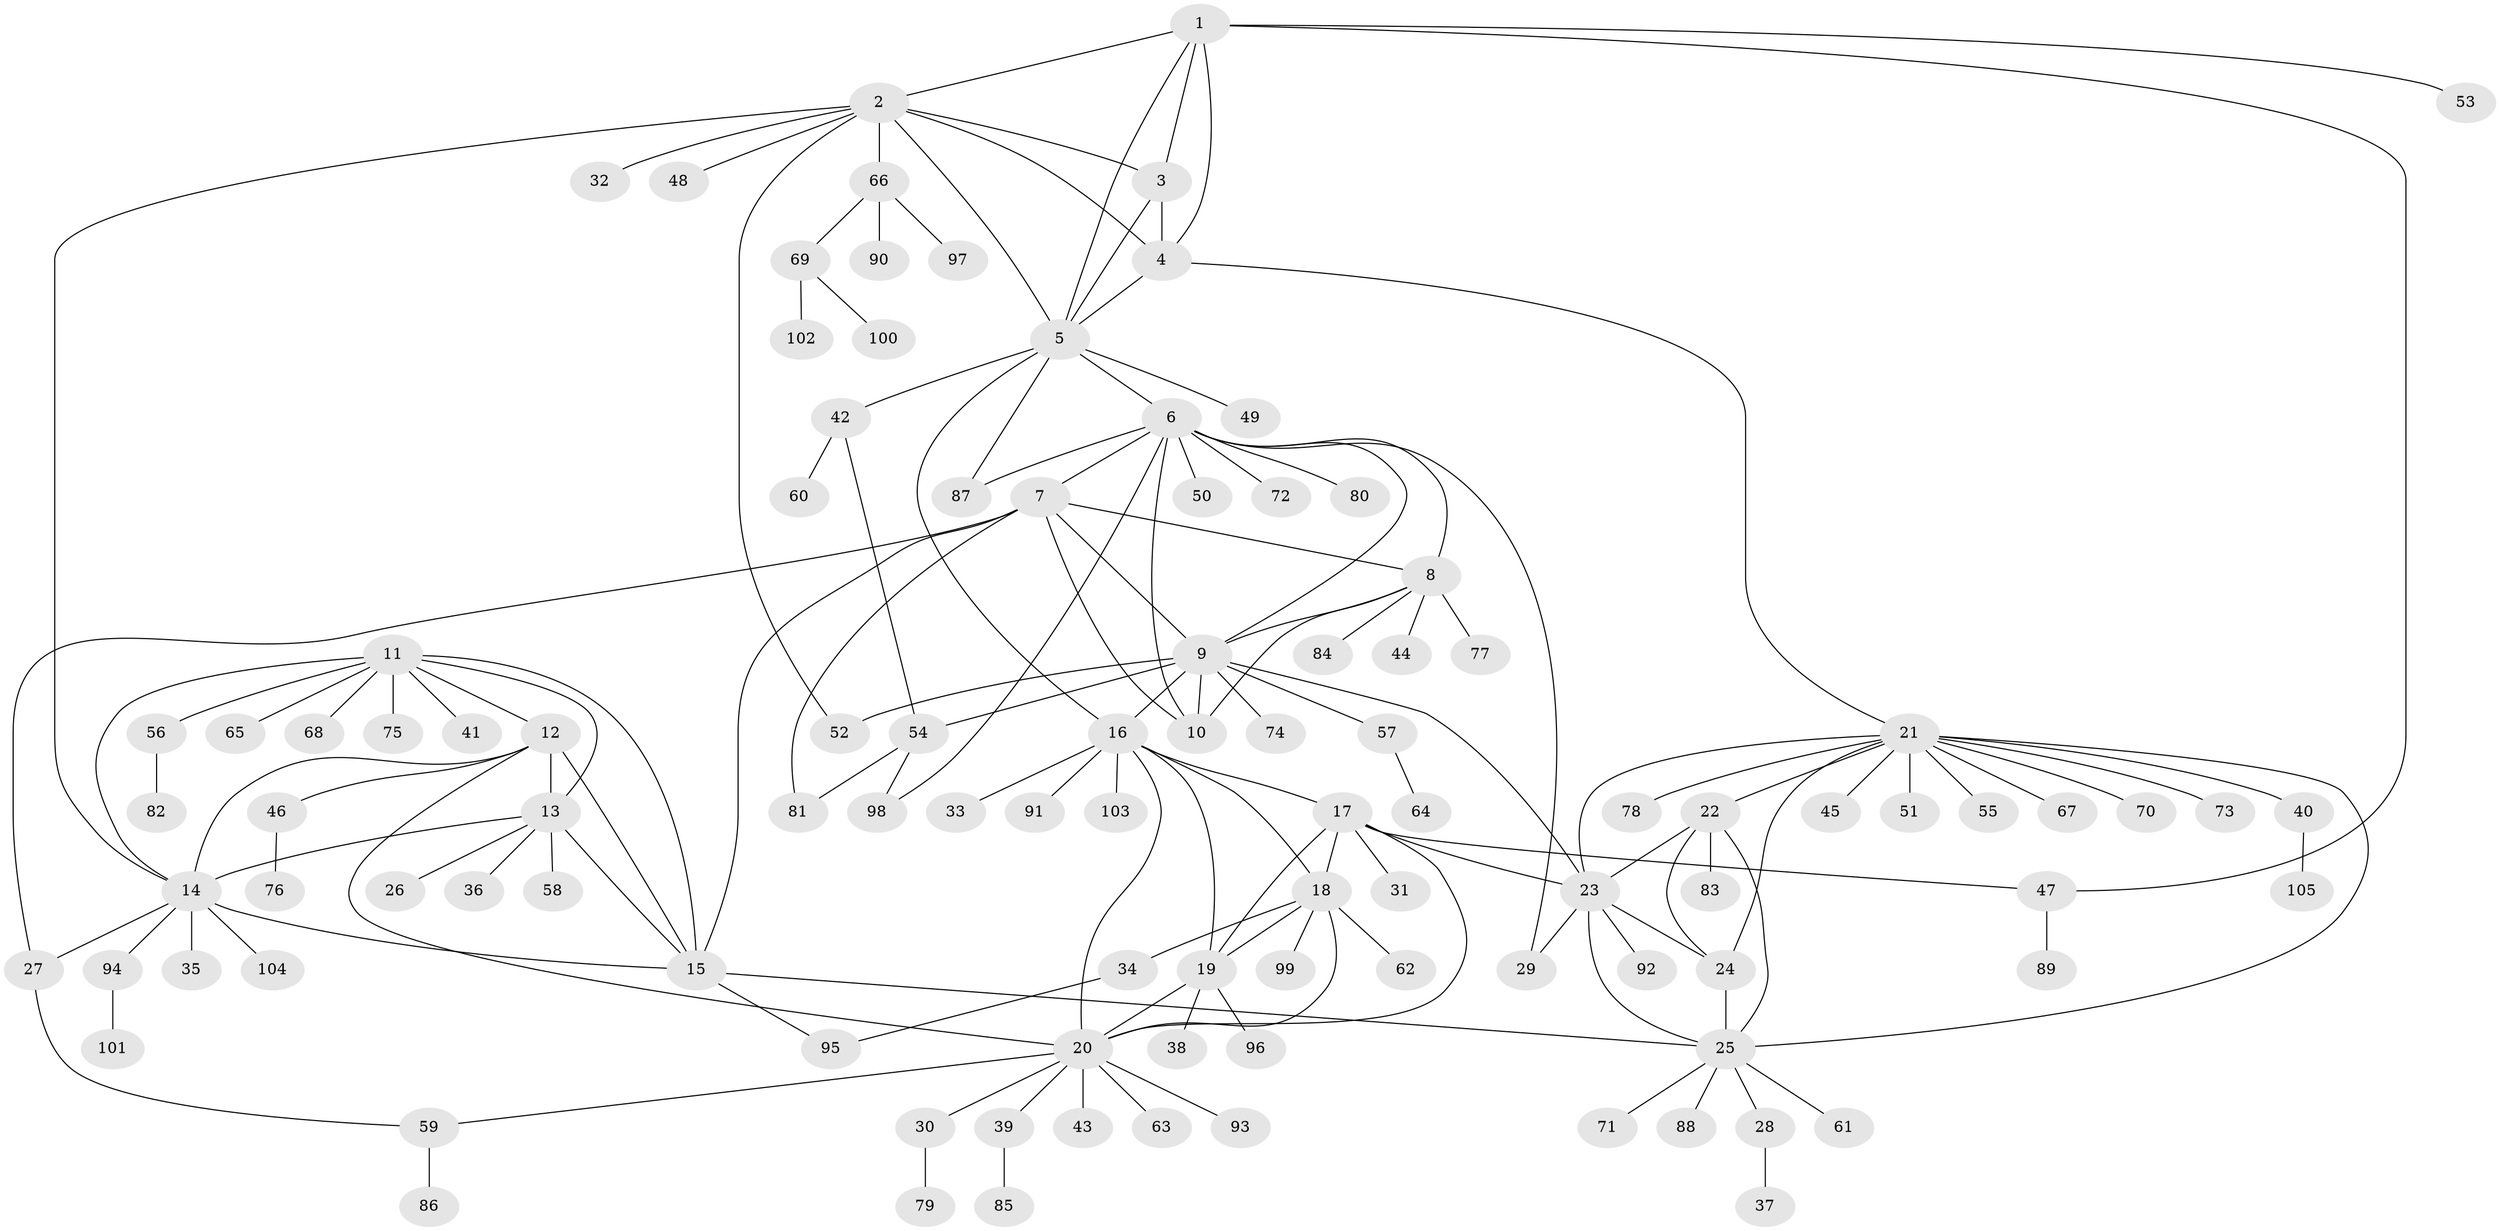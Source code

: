 // coarse degree distribution, {9: 0.06493506493506493, 3: 0.03896103896103896, 6: 0.025974025974025976, 7: 0.025974025974025976, 10: 0.025974025974025976, 4: 0.025974025974025976, 8: 0.012987012987012988, 12: 0.012987012987012988, 5: 0.025974025974025976, 11: 0.012987012987012988, 1: 0.6103896103896104, 2: 0.11688311688311688}
// Generated by graph-tools (version 1.1) at 2025/52/02/27/25 19:52:20]
// undirected, 105 vertices, 150 edges
graph export_dot {
graph [start="1"]
  node [color=gray90,style=filled];
  1;
  2;
  3;
  4;
  5;
  6;
  7;
  8;
  9;
  10;
  11;
  12;
  13;
  14;
  15;
  16;
  17;
  18;
  19;
  20;
  21;
  22;
  23;
  24;
  25;
  26;
  27;
  28;
  29;
  30;
  31;
  32;
  33;
  34;
  35;
  36;
  37;
  38;
  39;
  40;
  41;
  42;
  43;
  44;
  45;
  46;
  47;
  48;
  49;
  50;
  51;
  52;
  53;
  54;
  55;
  56;
  57;
  58;
  59;
  60;
  61;
  62;
  63;
  64;
  65;
  66;
  67;
  68;
  69;
  70;
  71;
  72;
  73;
  74;
  75;
  76;
  77;
  78;
  79;
  80;
  81;
  82;
  83;
  84;
  85;
  86;
  87;
  88;
  89;
  90;
  91;
  92;
  93;
  94;
  95;
  96;
  97;
  98;
  99;
  100;
  101;
  102;
  103;
  104;
  105;
  1 -- 2;
  1 -- 3;
  1 -- 4;
  1 -- 5;
  1 -- 47;
  1 -- 53;
  2 -- 3;
  2 -- 4;
  2 -- 5;
  2 -- 14;
  2 -- 32;
  2 -- 48;
  2 -- 52;
  2 -- 66;
  3 -- 4;
  3 -- 5;
  4 -- 5;
  4 -- 21;
  5 -- 6;
  5 -- 16;
  5 -- 42;
  5 -- 49;
  5 -- 87;
  6 -- 7;
  6 -- 8;
  6 -- 9;
  6 -- 10;
  6 -- 29;
  6 -- 50;
  6 -- 72;
  6 -- 80;
  6 -- 87;
  6 -- 98;
  7 -- 8;
  7 -- 9;
  7 -- 10;
  7 -- 15;
  7 -- 27;
  7 -- 81;
  8 -- 9;
  8 -- 10;
  8 -- 44;
  8 -- 77;
  8 -- 84;
  9 -- 10;
  9 -- 16;
  9 -- 23;
  9 -- 52;
  9 -- 54;
  9 -- 57;
  9 -- 74;
  11 -- 12;
  11 -- 13;
  11 -- 14;
  11 -- 15;
  11 -- 41;
  11 -- 56;
  11 -- 65;
  11 -- 68;
  11 -- 75;
  12 -- 13;
  12 -- 14;
  12 -- 15;
  12 -- 20;
  12 -- 46;
  13 -- 14;
  13 -- 15;
  13 -- 26;
  13 -- 36;
  13 -- 58;
  14 -- 15;
  14 -- 27;
  14 -- 35;
  14 -- 94;
  14 -- 104;
  15 -- 25;
  15 -- 95;
  16 -- 17;
  16 -- 18;
  16 -- 19;
  16 -- 20;
  16 -- 33;
  16 -- 91;
  16 -- 103;
  17 -- 18;
  17 -- 19;
  17 -- 20;
  17 -- 23;
  17 -- 31;
  17 -- 47;
  18 -- 19;
  18 -- 20;
  18 -- 34;
  18 -- 62;
  18 -- 99;
  19 -- 20;
  19 -- 38;
  19 -- 96;
  20 -- 30;
  20 -- 39;
  20 -- 43;
  20 -- 59;
  20 -- 63;
  20 -- 93;
  21 -- 22;
  21 -- 23;
  21 -- 24;
  21 -- 25;
  21 -- 40;
  21 -- 45;
  21 -- 51;
  21 -- 55;
  21 -- 67;
  21 -- 70;
  21 -- 73;
  21 -- 78;
  22 -- 23;
  22 -- 24;
  22 -- 25;
  22 -- 83;
  23 -- 24;
  23 -- 25;
  23 -- 29;
  23 -- 92;
  24 -- 25;
  25 -- 28;
  25 -- 61;
  25 -- 71;
  25 -- 88;
  27 -- 59;
  28 -- 37;
  30 -- 79;
  34 -- 95;
  39 -- 85;
  40 -- 105;
  42 -- 54;
  42 -- 60;
  46 -- 76;
  47 -- 89;
  54 -- 81;
  54 -- 98;
  56 -- 82;
  57 -- 64;
  59 -- 86;
  66 -- 69;
  66 -- 90;
  66 -- 97;
  69 -- 100;
  69 -- 102;
  94 -- 101;
}
